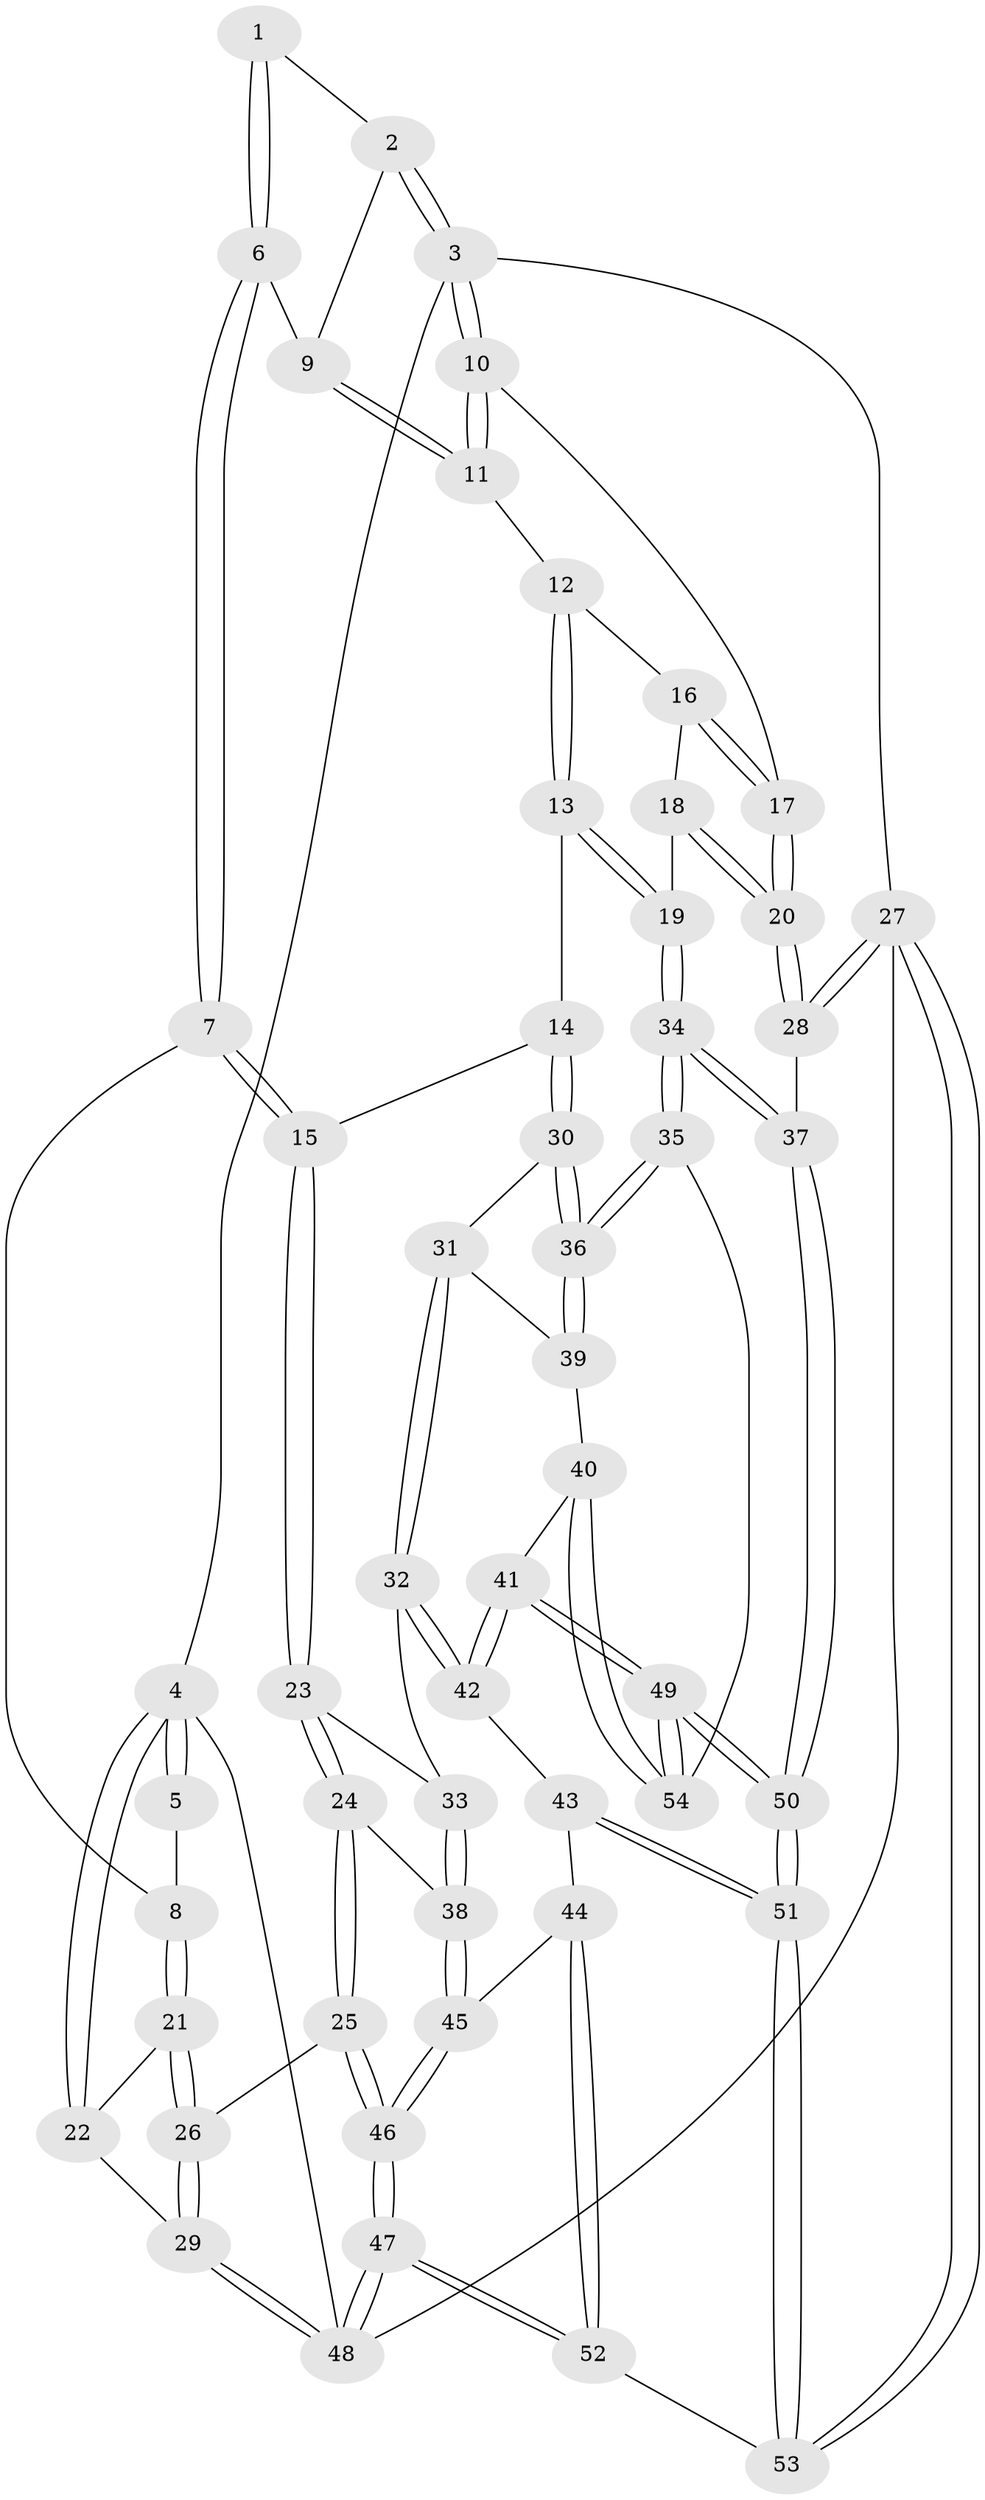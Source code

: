 // Generated by graph-tools (version 1.1) at 2025/03/03/09/25 03:03:22]
// undirected, 54 vertices, 132 edges
graph export_dot {
graph [start="1"]
  node [color=gray90,style=filled];
  1 [pos="+0.6315479575481839+0"];
  2 [pos="+1+0"];
  3 [pos="+1+0"];
  4 [pos="+0+0"];
  5 [pos="+0.22673162136177571+0"];
  6 [pos="+0.6189004714368332+0.19682433936078872"];
  7 [pos="+0.46639359270561564+0.27567729497191096"];
  8 [pos="+0.3747977834570731+0.2504888980537142"];
  9 [pos="+0.7166011966281266+0.20467620900888536"];
  10 [pos="+1+0"];
  11 [pos="+0.7640160881497253+0.2535910781910012"];
  12 [pos="+0.7907440373826348+0.2826267904776777"];
  13 [pos="+0.7405115038290842+0.45541553177479166"];
  14 [pos="+0.5948889500186548+0.4631559185145868"];
  15 [pos="+0.5432038273840545+0.43473559186000416"];
  16 [pos="+0.836566691086705+0.2953732063115765"];
  17 [pos="+1+0.15231791401073616"];
  18 [pos="+0.8740750417967644+0.37181742174604865"];
  19 [pos="+0.8590745268202575+0.5518716362552212"];
  20 [pos="+1+0.43780114841608575"];
  21 [pos="+0.2758513532599019+0.3247191718489371"];
  22 [pos="+0+0"];
  23 [pos="+0.5144601951954378+0.49148357370929224"];
  24 [pos="+0.19828210012864028+0.5878068111667919"];
  25 [pos="+0.16214384269756194+0.5749498801061246"];
  26 [pos="+0.12506177736337182+0.548258277656746"];
  27 [pos="+1+1"];
  28 [pos="+1+0.7393422479521196"];
  29 [pos="+0.010524443708099539+0.5742889178869728"];
  30 [pos="+0.6063204446010434+0.49302790592086454"];
  31 [pos="+0.6428979114342761+0.6592298479289548"];
  32 [pos="+0.5718349365644539+0.6824645384511635"];
  33 [pos="+0.46699412789535116+0.6212257289704433"];
  34 [pos="+0.9447985904868405+0.6838603836315401"];
  35 [pos="+0.888708979964311+0.6920889746797735"];
  36 [pos="+0.861274621369178+0.6871473264989812"];
  37 [pos="+1+0.7299721578300656"];
  38 [pos="+0.38155844644288034+0.6676034955766117"];
  39 [pos="+0.6656900666122758+0.6682876426262557"];
  40 [pos="+0.6281281924511145+0.8118134188773605"];
  41 [pos="+0.6234904115069589+0.8151234254630008"];
  42 [pos="+0.5461786553860444+0.7802411832019676"];
  43 [pos="+0.5373388630307544+0.784919471642638"];
  44 [pos="+0.4996999988226944+0.7968728230802667"];
  45 [pos="+0.40354428036301737+0.7536982838561703"];
  46 [pos="+0.2948206232083584+0.9447721993474019"];
  47 [pos="+0.2591998049922803+1"];
  48 [pos="+0+1"];
  49 [pos="+0.6416594994661988+1"];
  50 [pos="+0.6405614281039399+1"];
  51 [pos="+0.6156745004355371+1"];
  52 [pos="+0.454465073221495+1"];
  53 [pos="+0.577006814548104+1"];
  54 [pos="+0.7600467150277587+0.7872672293358302"];
  1 -- 2;
  1 -- 6;
  1 -- 6;
  2 -- 3;
  2 -- 3;
  2 -- 9;
  3 -- 4;
  3 -- 10;
  3 -- 10;
  3 -- 27;
  4 -- 5;
  4 -- 5;
  4 -- 22;
  4 -- 22;
  4 -- 48;
  5 -- 8;
  6 -- 7;
  6 -- 7;
  6 -- 9;
  7 -- 8;
  7 -- 15;
  7 -- 15;
  8 -- 21;
  8 -- 21;
  9 -- 11;
  9 -- 11;
  10 -- 11;
  10 -- 11;
  10 -- 17;
  11 -- 12;
  12 -- 13;
  12 -- 13;
  12 -- 16;
  13 -- 14;
  13 -- 19;
  13 -- 19;
  14 -- 15;
  14 -- 30;
  14 -- 30;
  15 -- 23;
  15 -- 23;
  16 -- 17;
  16 -- 17;
  16 -- 18;
  17 -- 20;
  17 -- 20;
  18 -- 19;
  18 -- 20;
  18 -- 20;
  19 -- 34;
  19 -- 34;
  20 -- 28;
  20 -- 28;
  21 -- 22;
  21 -- 26;
  21 -- 26;
  22 -- 29;
  23 -- 24;
  23 -- 24;
  23 -- 33;
  24 -- 25;
  24 -- 25;
  24 -- 38;
  25 -- 26;
  25 -- 46;
  25 -- 46;
  26 -- 29;
  26 -- 29;
  27 -- 28;
  27 -- 28;
  27 -- 53;
  27 -- 53;
  27 -- 48;
  28 -- 37;
  29 -- 48;
  29 -- 48;
  30 -- 31;
  30 -- 36;
  30 -- 36;
  31 -- 32;
  31 -- 32;
  31 -- 39;
  32 -- 33;
  32 -- 42;
  32 -- 42;
  33 -- 38;
  33 -- 38;
  34 -- 35;
  34 -- 35;
  34 -- 37;
  34 -- 37;
  35 -- 36;
  35 -- 36;
  35 -- 54;
  36 -- 39;
  36 -- 39;
  37 -- 50;
  37 -- 50;
  38 -- 45;
  38 -- 45;
  39 -- 40;
  40 -- 41;
  40 -- 54;
  40 -- 54;
  41 -- 42;
  41 -- 42;
  41 -- 49;
  41 -- 49;
  42 -- 43;
  43 -- 44;
  43 -- 51;
  43 -- 51;
  44 -- 45;
  44 -- 52;
  44 -- 52;
  45 -- 46;
  45 -- 46;
  46 -- 47;
  46 -- 47;
  47 -- 48;
  47 -- 48;
  47 -- 52;
  47 -- 52;
  49 -- 50;
  49 -- 50;
  49 -- 54;
  49 -- 54;
  50 -- 51;
  50 -- 51;
  51 -- 53;
  51 -- 53;
  52 -- 53;
}
